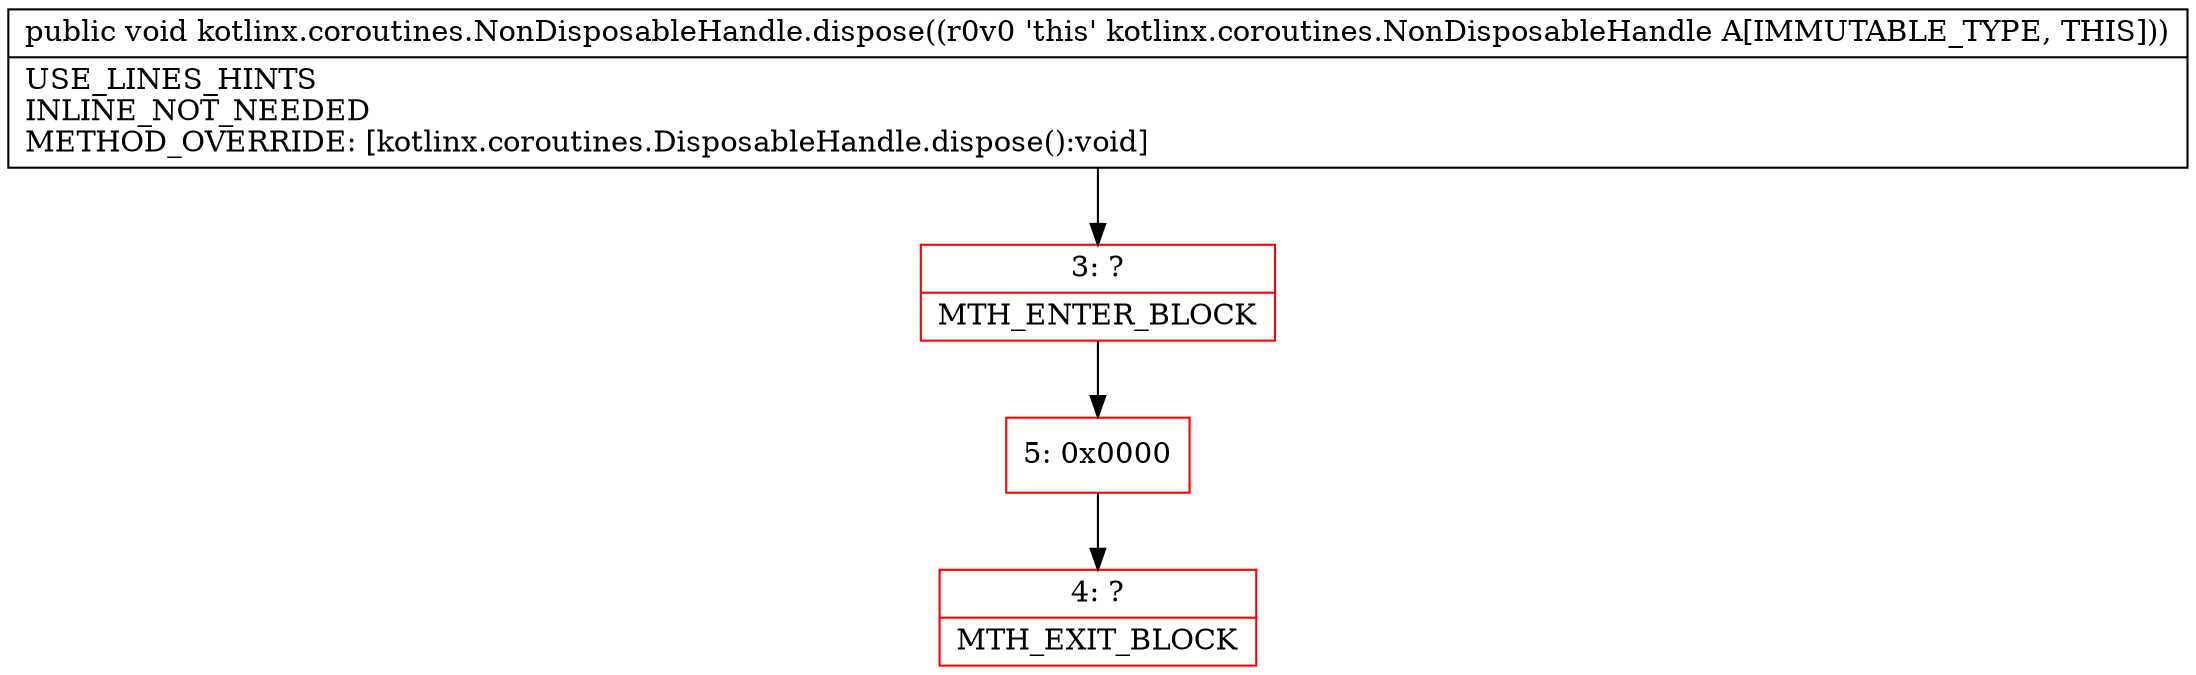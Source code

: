 digraph "CFG forkotlinx.coroutines.NonDisposableHandle.dispose()V" {
subgraph cluster_Region_1995979292 {
label = "R(0)";
node [shape=record,color=blue];
}
Node_3 [shape=record,color=red,label="{3\:\ ?|MTH_ENTER_BLOCK\l}"];
Node_5 [shape=record,color=red,label="{5\:\ 0x0000}"];
Node_4 [shape=record,color=red,label="{4\:\ ?|MTH_EXIT_BLOCK\l}"];
MethodNode[shape=record,label="{public void kotlinx.coroutines.NonDisposableHandle.dispose((r0v0 'this' kotlinx.coroutines.NonDisposableHandle A[IMMUTABLE_TYPE, THIS]))  | USE_LINES_HINTS\lINLINE_NOT_NEEDED\lMETHOD_OVERRIDE: [kotlinx.coroutines.DisposableHandle.dispose():void]\l}"];
MethodNode -> Node_3;Node_3 -> Node_5;
Node_5 -> Node_4;
}


